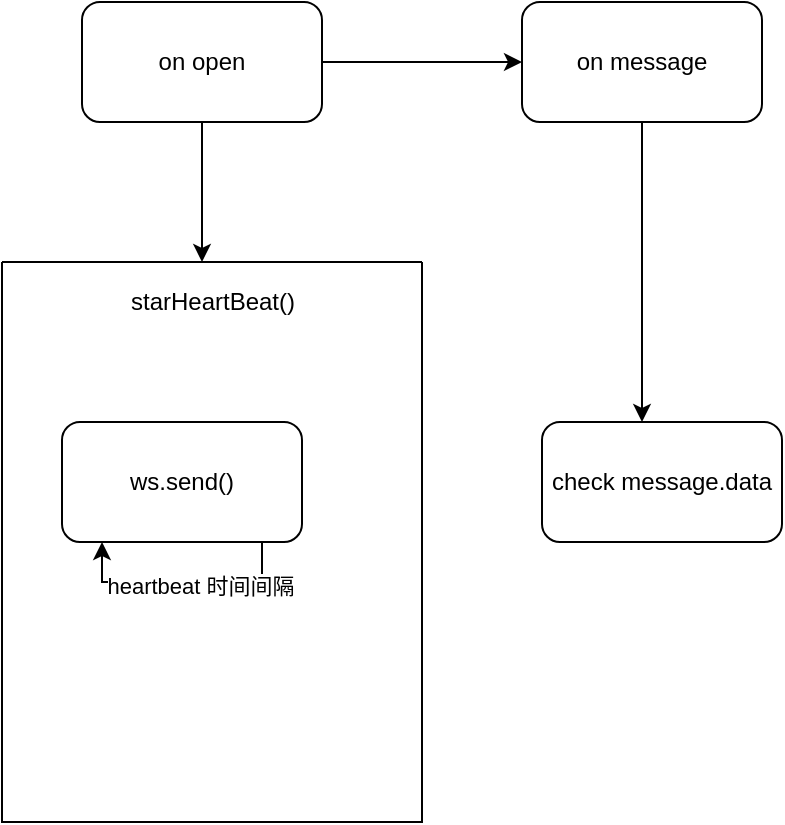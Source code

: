 <mxfile>
    <diagram id="rZk9j51LQTlfGE-62m9K" name="第 1 页">
        <mxGraphModel dx="1010" dy="343" grid="1" gridSize="10" guides="1" tooltips="1" connect="1" arrows="1" fold="1" page="1" pageScale="1" pageWidth="2000" pageHeight="1400" math="0" shadow="0">
            <root>
                <mxCell id="0"/>
                <mxCell id="1" parent="0"/>
                <mxCell id="3" style="edgeStyle=orthogonalEdgeStyle;rounded=0;orthogonalLoop=1;jettySize=auto;html=1;" edge="1" parent="1" source="2" target="5">
                    <mxGeometry relative="1" as="geometry">
                        <mxPoint x="510" y="170" as="targetPoint"/>
                    </mxGeometry>
                </mxCell>
                <mxCell id="2" value="on open" style="rounded=1;whiteSpace=wrap;html=1;" vertex="1" parent="1">
                    <mxGeometry x="150" y="140" width="120" height="60" as="geometry"/>
                </mxCell>
                <mxCell id="12" style="edgeStyle=orthogonalEdgeStyle;rounded=0;orthogonalLoop=1;jettySize=auto;html=1;exitX=0.5;exitY=1;exitDx=0;exitDy=0;" edge="1" parent="1" source="5" target="13">
                    <mxGeometry relative="1" as="geometry">
                        <mxPoint x="420" y="310" as="targetPoint"/>
                        <Array as="points">
                            <mxPoint x="430" y="290"/>
                            <mxPoint x="430" y="290"/>
                        </Array>
                    </mxGeometry>
                </mxCell>
                <mxCell id="5" value="on message" style="rounded=1;whiteSpace=wrap;html=1;" vertex="1" parent="1">
                    <mxGeometry x="370" y="140" width="120" height="60" as="geometry"/>
                </mxCell>
                <mxCell id="6" style="edgeStyle=orthogonalEdgeStyle;rounded=0;orthogonalLoop=1;jettySize=auto;html=1;" edge="1" parent="1" source="2" target="16">
                    <mxGeometry relative="1" as="geometry">
                        <mxPoint x="280" y="250" as="targetPoint"/>
                        <Array as="points">
                            <mxPoint x="210" y="300"/>
                            <mxPoint x="210" y="300"/>
                        </Array>
                    </mxGeometry>
                </mxCell>
                <mxCell id="13" value="check message.data" style="rounded=1;whiteSpace=wrap;html=1;" vertex="1" parent="1">
                    <mxGeometry x="380" y="350" width="120" height="60" as="geometry"/>
                </mxCell>
                <mxCell id="16" value="" style="swimlane;startSize=0;" vertex="1" parent="1">
                    <mxGeometry x="110" y="270" width="210" height="280" as="geometry"/>
                </mxCell>
                <mxCell id="8" value="ws.send()" style="rounded=1;whiteSpace=wrap;html=1;" vertex="1" parent="16">
                    <mxGeometry x="30" y="80" width="120" height="60" as="geometry"/>
                </mxCell>
                <mxCell id="9" style="edgeStyle=orthogonalEdgeStyle;rounded=0;orthogonalLoop=1;jettySize=auto;html=1;" edge="1" parent="16" source="8" target="8">
                    <mxGeometry relative="1" as="geometry">
                        <Array as="points">
                            <mxPoint x="130" y="160"/>
                            <mxPoint x="50" y="160"/>
                        </Array>
                    </mxGeometry>
                </mxCell>
                <mxCell id="10" value="heartbeat 时间间隔" style="edgeLabel;html=1;align=center;verticalAlign=middle;resizable=0;points=[];" vertex="1" connectable="0" parent="9">
                    <mxGeometry x="0.136" y="2" relative="1" as="geometry">
                        <mxPoint x="17" as="offset"/>
                    </mxGeometry>
                </mxCell>
                <mxCell id="18" value="starHeartBeat()" style="text;html=1;align=center;verticalAlign=middle;resizable=0;points=[];autosize=1;strokeColor=none;" vertex="1" parent="16">
                    <mxGeometry x="55" y="10" width="100" height="20" as="geometry"/>
                </mxCell>
            </root>
        </mxGraphModel>
    </diagram>
</mxfile>